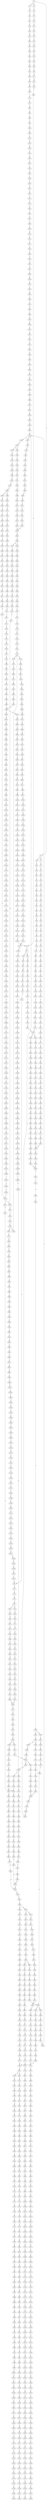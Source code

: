 strict digraph  {
	S0 -> S1 [ label = G ];
	S0 -> S2 [ label = T ];
	S0 -> S3 [ label = C ];
	S1 -> S4 [ label = A ];
	S2 -> S5 [ label = C ];
	S3 -> S6 [ label = C ];
	S3 -> S7 [ label = T ];
	S4 -> S8 [ label = C ];
	S5 -> S9 [ label = C ];
	S6 -> S10 [ label = C ];
	S7 -> S11 [ label = C ];
	S8 -> S12 [ label = T ];
	S9 -> S13 [ label = G ];
	S10 -> S14 [ label = T ];
	S11 -> S15 [ label = T ];
	S12 -> S16 [ label = G ];
	S13 -> S17 [ label = C ];
	S14 -> S18 [ label = T ];
	S15 -> S19 [ label = C ];
	S16 -> S20 [ label = T ];
	S17 -> S21 [ label = C ];
	S18 -> S22 [ label = C ];
	S19 -> S23 [ label = C ];
	S20 -> S24 [ label = A ];
	S21 -> S25 [ label = G ];
	S22 -> S26 [ label = G ];
	S23 -> S27 [ label = G ];
	S24 -> S28 [ label = C ];
	S25 -> S29 [ label = C ];
	S26 -> S30 [ label = C ];
	S27 -> S31 [ label = T ];
	S28 -> S32 [ label = A ];
	S29 -> S33 [ label = A ];
	S30 -> S34 [ label = A ];
	S31 -> S35 [ label = A ];
	S32 -> S36 [ label = C ];
	S33 -> S37 [ label = C ];
	S34 -> S38 [ label = C ];
	S35 -> S39 [ label = C ];
	S36 -> S40 [ label = T ];
	S37 -> S41 [ label = G ];
	S38 -> S42 [ label = G ];
	S39 -> S43 [ label = A ];
	S40 -> S44 [ label = T ];
	S41 -> S45 [ label = C ];
	S42 -> S46 [ label = T ];
	S43 -> S47 [ label = T ];
	S44 -> S48 [ label = G ];
	S45 -> S49 [ label = G ];
	S46 -> S50 [ label = G ];
	S47 -> S51 [ label = G ];
	S48 -> S52 [ label = G ];
	S49 -> S53 [ label = C ];
	S50 -> S54 [ label = G ];
	S51 -> S55 [ label = G ];
	S52 -> S56 [ label = A ];
	S53 -> S57 [ label = A ];
	S54 -> S58 [ label = C ];
	S55 -> S59 [ label = C ];
	S56 -> S60 [ label = G ];
	S57 -> S61 [ label = G ];
	S58 -> S62 [ label = G ];
	S59 -> S63 [ label = G ];
	S60 -> S64 [ label = A ];
	S61 -> S65 [ label = C ];
	S62 -> S66 [ label = T ];
	S63 -> S67 [ label = C ];
	S64 -> S68 [ label = C ];
	S65 -> S69 [ label = C ];
	S66 -> S70 [ label = C ];
	S67 -> S71 [ label = C ];
	S68 -> S72 [ label = C ];
	S69 -> S73 [ label = G ];
	S70 -> S74 [ label = C ];
	S71 -> S75 [ label = C ];
	S72 -> S76 [ label = C ];
	S73 -> S77 [ label = G ];
	S74 -> S78 [ label = C ];
	S75 -> S79 [ label = C ];
	S76 -> S80 [ label = C ];
	S77 -> S81 [ label = C ];
	S77 -> S82 [ label = T ];
	S78 -> S83 [ label = C ];
	S79 -> S84 [ label = C ];
	S80 -> S85 [ label = C ];
	S81 -> S86 [ label = A ];
	S82 -> S87 [ label = G ];
	S83 -> S88 [ label = A ];
	S84 -> S89 [ label = A ];
	S85 -> S90 [ label = C ];
	S86 -> S91 [ label = C ];
	S87 -> S92 [ label = G ];
	S88 -> S93 [ label = C ];
	S89 -> S94 [ label = C ];
	S90 -> S95 [ label = T ];
	S91 -> S96 [ label = T ];
	S92 -> S97 [ label = A ];
	S93 -> S98 [ label = T ];
	S94 -> S99 [ label = T ];
	S95 -> S100 [ label = T ];
	S96 -> S101 [ label = T ];
	S97 -> S102 [ label = A ];
	S98 -> S103 [ label = T ];
	S99 -> S104 [ label = T ];
	S100 -> S105 [ label = C ];
	S101 -> S106 [ label = C ];
	S102 -> S107 [ label = G ];
	S103 -> S108 [ label = G ];
	S104 -> S109 [ label = T ];
	S105 -> S110 [ label = A ];
	S106 -> S111 [ label = A ];
	S107 -> S112 [ label = A ];
	S108 -> S113 [ label = A ];
	S109 -> S114 [ label = A ];
	S110 -> S115 [ label = G ];
	S111 -> S116 [ label = G ];
	S112 -> S117 [ label = A ];
	S113 -> S118 [ label = G ];
	S114 -> S119 [ label = G ];
	S115 -> S120 [ label = A ];
	S116 -> S121 [ label = C ];
	S117 -> S122 [ label = C ];
	S118 -> S123 [ label = C ];
	S119 -> S124 [ label = C ];
	S120 -> S125 [ label = G ];
	S121 -> S126 [ label = C ];
	S122 -> S127 [ label = G ];
	S123 -> S128 [ label = C ];
	S124 -> S129 [ label = C ];
	S125 -> S130 [ label = G ];
	S126 -> S131 [ label = G ];
	S127 -> S132 [ label = G ];
	S128 -> S133 [ label = G ];
	S129 -> S134 [ label = G ];
	S130 -> S135 [ label = T ];
	S131 -> S136 [ label = C ];
	S132 -> S137 [ label = C ];
	S133 -> S138 [ label = C ];
	S134 -> S139 [ label = T ];
	S135 -> S140 [ label = C ];
	S136 -> S141 [ label = C ];
	S137 -> S142 [ label = A ];
	S138 -> S143 [ label = C ];
	S139 -> S144 [ label = C ];
	S140 -> S145 [ label = C ];
	S141 -> S146 [ label = C ];
	S142 -> S147 [ label = C ];
	S143 -> S148 [ label = C ];
	S144 -> S149 [ label = C ];
	S145 -> S150 [ label = C ];
	S146 -> S151 [ label = C ];
	S147 -> S152 [ label = C ];
	S147 -> S153 [ label = T ];
	S148 -> S154 [ label = C ];
	S149 -> S155 [ label = C ];
	S150 -> S156 [ label = T ];
	S151 -> S157 [ label = T ];
	S152 -> S158 [ label = G ];
	S153 -> S159 [ label = G ];
	S154 -> S157 [ label = T ];
	S155 -> S160 [ label = A ];
	S156 -> S161 [ label = T ];
	S157 -> S162 [ label = T ];
	S157 -> S163 [ label = C ];
	S158 -> S164 [ label = G ];
	S159 -> S165 [ label = G ];
	S160 -> S166 [ label = C ];
	S161 -> S167 [ label = C ];
	S162 -> S168 [ label = C ];
	S163 -> S169 [ label = C ];
	S164 -> S170 [ label = G ];
	S165 -> S171 [ label = G ];
	S166 -> S172 [ label = C ];
	S167 -> S173 [ label = T ];
	S168 -> S174 [ label = A ];
	S169 -> S175 [ label = A ];
	S170 -> S176 [ label = A ];
	S171 -> S177 [ label = A ];
	S172 -> S178 [ label = A ];
	S173 -> S179 [ label = C ];
	S174 -> S180 [ label = C ];
	S175 -> S181 [ label = C ];
	S176 -> S182 [ label = A ];
	S177 -> S183 [ label = A ];
	S178 -> S184 [ label = C ];
	S179 -> S185 [ label = G ];
	S180 -> S186 [ label = G ];
	S181 -> S187 [ label = C ];
	S182 -> S188 [ label = T ];
	S183 -> S189 [ label = C ];
	S184 -> S190 [ label = C ];
	S185 -> S191 [ label = T ];
	S186 -> S192 [ label = C ];
	S187 -> S193 [ label = C ];
	S188 -> S194 [ label = T ];
	S189 -> S195 [ label = T ];
	S190 -> S196 [ label = G ];
	S191 -> S197 [ label = A ];
	S192 -> S198 [ label = T ];
	S193 -> S199 [ label = G ];
	S194 -> S200 [ label = G ];
	S195 -> S201 [ label = G ];
	S196 -> S202 [ label = A ];
	S197 -> S203 [ label = C ];
	S198 -> S204 [ label = C ];
	S199 -> S205 [ label = C ];
	S200 -> S206 [ label = A ];
	S201 -> S207 [ label = G ];
	S202 -> S208 [ label = T ];
	S203 -> S209 [ label = G ];
	S204 -> S210 [ label = C ];
	S205 -> S211 [ label = C ];
	S206 -> S212 [ label = A ];
	S207 -> S213 [ label = A ];
	S208 -> S214 [ label = C ];
	S209 -> S215 [ label = G ];
	S210 -> S216 [ label = G ];
	S211 -> S217 [ label = G ];
	S212 -> S218 [ label = C ];
	S213 -> S219 [ label = C ];
	S214 -> S220 [ label = G ];
	S215 -> S221 [ label = C ];
	S216 -> S222 [ label = G ];
	S217 -> S223 [ label = G ];
	S218 -> S224 [ label = C ];
	S219 -> S225 [ label = C ];
	S220 -> S226 [ label = G ];
	S221 -> S227 [ label = T ];
	S222 -> S228 [ label = T ];
	S223 -> S229 [ label = T ];
	S224 -> S230 [ label = C ];
	S225 -> S231 [ label = C ];
	S226 -> S232 [ label = T ];
	S227 -> S233 [ label = A ];
	S228 -> S234 [ label = T ];
	S229 -> S235 [ label = C ];
	S230 -> S236 [ label = G ];
	S231 -> S237 [ label = G ];
	S232 -> S238 [ label = T ];
	S233 -> S239 [ label = C ];
	S234 -> S240 [ label = G ];
	S235 -> S241 [ label = C ];
	S236 -> S242 [ label = T ];
	S237 -> S243 [ label = T ];
	S238 -> S244 [ label = C ];
	S239 -> S245 [ label = T ];
	S240 -> S246 [ label = C ];
	S241 -> S247 [ label = C ];
	S242 -> S248 [ label = C ];
	S243 -> S249 [ label = C ];
	S244 -> S250 [ label = C ];
	S245 -> S251 [ label = G ];
	S246 -> S252 [ label = A ];
	S247 -> S253 [ label = A ];
	S248 -> S254 [ label = T ];
	S249 -> S255 [ label = T ];
	S250 -> S256 [ label = A ];
	S251 -> S257 [ label = G ];
	S252 -> S258 [ label = C ];
	S253 -> S259 [ label = G ];
	S254 -> S260 [ label = C ];
	S255 -> S261 [ label = C ];
	S256 -> S262 [ label = G ];
	S257 -> S263 [ label = T ];
	S258 -> S264 [ label = T ];
	S259 -> S265 [ label = T ];
	S260 -> S266 [ label = G ];
	S261 -> S266 [ label = G ];
	S262 -> S267 [ label = T ];
	S263 -> S268 [ label = G ];
	S264 -> S269 [ label = G ];
	S265 -> S270 [ label = G ];
	S266 -> S271 [ label = G ];
	S267 -> S272 [ label = G ];
	S268 -> S273 [ label = C ];
	S269 -> S274 [ label = G ];
	S270 -> S275 [ label = G ];
	S271 -> S276 [ label = C ];
	S272 -> S277 [ label = G ];
	S273 -> S278 [ label = T ];
	S274 -> S279 [ label = T ];
	S275 -> S280 [ label = T ];
	S276 -> S281 [ label = A ];
	S277 -> S282 [ label = T ];
	S278 -> S283 [ label = A ];
	S279 -> S284 [ label = C ];
	S280 -> S285 [ label = C ];
	S281 -> S286 [ label = C ];
	S282 -> S287 [ label = C ];
	S283 -> S288 [ label = C ];
	S284 -> S289 [ label = G ];
	S285 -> S290 [ label = G ];
	S286 -> S291 [ label = C ];
	S287 -> S290 [ label = G ];
	S288 -> S292 [ label = T ];
	S289 -> S293 [ label = T ];
	S290 -> S294 [ label = T ];
	S291 -> S295 [ label = G ];
	S292 -> S296 [ label = G ];
	S293 -> S297 [ label = C ];
	S294 -> S298 [ label = C ];
	S295 -> S299 [ label = A ];
	S296 -> S300 [ label = T ];
	S297 -> S301 [ label = C ];
	S298 -> S302 [ label = C ];
	S299 -> S303 [ label = G ];
	S299 -> S304 [ label = A ];
	S300 -> S305 [ label = A ];
	S301 -> S306 [ label = G ];
	S302 -> S306 [ label = G ];
	S303 -> S307 [ label = T ];
	S304 -> S308 [ label = T ];
	S305 -> S309 [ label = A ];
	S306 -> S310 [ label = T ];
	S307 -> S311 [ label = C ];
	S308 -> S312 [ label = G ];
	S309 -> S313 [ label = C ];
	S310 -> S314 [ label = C ];
	S311 -> S315 [ label = C ];
	S312 -> S316 [ label = T ];
	S313 -> S317 [ label = A ];
	S314 -> S318 [ label = A ];
	S315 -> S319 [ label = A ];
	S315 -> S320 [ label = T ];
	S316 -> S321 [ label = A ];
	S317 -> S322 [ label = C ];
	S318 -> S323 [ label = C ];
	S319 -> S324 [ label = G ];
	S320 -> S325 [ label = C ];
	S321 -> S326 [ label = G ];
	S322 -> S327 [ label = A ];
	S323 -> S328 [ label = C ];
	S324 -> S329 [ label = T ];
	S324 -> S330 [ label = C ];
	S325 -> S331 [ label = G ];
	S326 -> S332 [ label = T ];
	S327 -> S333 [ label = C ];
	S328 -> S334 [ label = C ];
	S328 -> S335 [ label = G ];
	S329 -> S336 [ label = A ];
	S330 -> S337 [ label = T ];
	S331 -> S338 [ label = A ];
	S332 -> S339 [ label = T ];
	S333 -> S340 [ label = G ];
	S334 -> S341 [ label = T ];
	S335 -> S342 [ label = A ];
	S336 -> S343 [ label = G ];
	S337 -> S344 [ label = T ];
	S338 -> S345 [ label = A ];
	S339 -> S346 [ label = T ];
	S340 -> S347 [ label = C ];
	S341 -> S348 [ label = G ];
	S342 -> S349 [ label = A ];
	S342 -> S350 [ label = G ];
	S343 -> S351 [ label = G ];
	S344 -> S352 [ label = C ];
	S345 -> S353 [ label = C ];
	S346 -> S354 [ label = C ];
	S347 -> S355 [ label = T ];
	S348 -> S356 [ label = T ];
	S349 -> S357 [ label = T ];
	S350 -> S358 [ label = T ];
	S351 -> S359 [ label = G ];
	S352 -> S360 [ label = A ];
	S353 -> S361 [ label = T ];
	S354 -> S362 [ label = A ];
	S355 -> S363 [ label = C ];
	S356 -> S364 [ label = C ];
	S357 -> S365 [ label = C ];
	S358 -> S366 [ label = C ];
	S359 -> S367 [ label = T ];
	S360 -> S368 [ label = C ];
	S361 -> S369 [ label = T ];
	S362 -> S370 [ label = C ];
	S363 -> S371 [ label = C ];
	S364 -> S372 [ label = C ];
	S365 -> S373 [ label = C ];
	S366 -> S315 [ label = C ];
	S367 -> S374 [ label = C ];
	S368 -> S375 [ label = G ];
	S369 -> S376 [ label = C ];
	S370 -> S377 [ label = T ];
	S371 -> S378 [ label = T ];
	S372 -> S379 [ label = T ];
	S373 -> S380 [ label = T ];
	S374 -> S381 [ label = A ];
	S375 -> S382 [ label = C ];
	S376 -> S383 [ label = A ];
	S377 -> S384 [ label = C ];
	S378 -> S385 [ label = A ];
	S379 -> S386 [ label = T ];
	S380 -> S387 [ label = C ];
	S381 -> S388 [ label = C ];
	S382 -> S389 [ label = C ];
	S383 -> S390 [ label = A ];
	S384 -> S391 [ label = C ];
	S385 -> S392 [ label = G ];
	S386 -> S393 [ label = G ];
	S387 -> S394 [ label = G ];
	S388 -> S395 [ label = T ];
	S389 -> S396 [ label = C ];
	S390 -> S397 [ label = C ];
	S391 -> S398 [ label = T ];
	S392 -> S399 [ label = A ];
	S393 -> S400 [ label = A ];
	S393 -> S401 [ label = T ];
	S394 -> S402 [ label = A ];
	S395 -> S403 [ label = C ];
	S396 -> S404 [ label = T ];
	S397 -> S405 [ label = C ];
	S397 -> S406 [ label = T ];
	S398 -> S407 [ label = T ];
	S399 -> S408 [ label = A ];
	S400 -> S409 [ label = A ];
	S401 -> S410 [ label = A ];
	S402 -> S411 [ label = A ];
	S403 -> S412 [ label = G ];
	S404 -> S413 [ label = T ];
	S405 -> S414 [ label = G ];
	S406 -> S415 [ label = G ];
	S407 -> S416 [ label = T ];
	S408 -> S417 [ label = C ];
	S409 -> S418 [ label = C ];
	S410 -> S419 [ label = G ];
	S411 -> S420 [ label = C ];
	S412 -> S421 [ label = C ];
	S413 -> S422 [ label = C ];
	S414 -> S423 [ label = G ];
	S415 -> S424 [ label = G ];
	S415 -> S425 [ label = C ];
	S416 -> S426 [ label = C ];
	S417 -> S427 [ label = T ];
	S418 -> S428 [ label = T ];
	S419 -> S429 [ label = G ];
	S420 -> S361 [ label = T ];
	S421 -> S430 [ label = T ];
	S422 -> S431 [ label = A ];
	S423 -> S432 [ label = C ];
	S424 -> S433 [ label = C ];
	S425 -> S434 [ label = C ];
	S426 -> S435 [ label = A ];
	S427 -> S436 [ label = T ];
	S428 -> S437 [ label = T ];
	S429 -> S438 [ label = A ];
	S430 -> S439 [ label = T ];
	S431 -> S440 [ label = T ];
	S432 -> S441 [ label = C ];
	S433 -> S442 [ label = C ];
	S434 -> S443 [ label = C ];
	S435 -> S444 [ label = T ];
	S436 -> S445 [ label = C ];
	S437 -> S446 [ label = C ];
	S438 -> S447 [ label = G ];
	S439 -> S448 [ label = C ];
	S440 -> S449 [ label = C ];
	S441 -> S450 [ label = C ];
	S442 -> S451 [ label = C ];
	S443 -> S452 [ label = T ];
	S444 -> S453 [ label = C ];
	S445 -> S454 [ label = A ];
	S446 -> S455 [ label = A ];
	S447 -> S456 [ label = A ];
	S448 -> S457 [ label = A ];
	S449 -> S458 [ label = C ];
	S450 -> S459 [ label = A ];
	S451 -> S460 [ label = A ];
	S452 -> S461 [ label = A ];
	S453 -> S462 [ label = C ];
	S454 -> S463 [ label = A ];
	S455 -> S464 [ label = A ];
	S456 -> S465 [ label = G ];
	S457 -> S466 [ label = T ];
	S458 -> S467 [ label = A ];
	S459 -> S468 [ label = G ];
	S460 -> S469 [ label = G ];
	S461 -> S470 [ label = G ];
	S462 -> S471 [ label = A ];
	S463 -> S397 [ label = C ];
	S464 -> S397 [ label = C ];
	S465 -> S472 [ label = G ];
	S466 -> S473 [ label = C ];
	S467 -> S474 [ label = G ];
	S468 -> S475 [ label = T ];
	S469 -> S476 [ label = G ];
	S470 -> S477 [ label = G ];
	S471 -> S478 [ label = G ];
	S472 -> S479 [ label = T ];
	S473 -> S480 [ label = C ];
	S474 -> S481 [ label = A ];
	S475 -> S482 [ label = T ];
	S476 -> S483 [ label = T ];
	S477 -> S484 [ label = T ];
	S478 -> S481 [ label = A ];
	S479 -> S485 [ label = C ];
	S480 -> S486 [ label = A ];
	S481 -> S487 [ label = A ];
	S482 -> S488 [ label = G ];
	S483 -> S489 [ label = G ];
	S484 -> S490 [ label = G ];
	S485 -> S491 [ label = C ];
	S486 -> S474 [ label = G ];
	S487 -> S492 [ label = C ];
	S488 -> S493 [ label = T ];
	S489 -> S494 [ label = C ];
	S489 -> S495 [ label = G ];
	S490 -> S496 [ label = T ];
	S491 -> S497 [ label = C ];
	S492 -> S498 [ label = C ];
	S493 -> S499 [ label = G ];
	S494 -> S500 [ label = G ];
	S495 -> S501 [ label = G ];
	S496 -> S502 [ label = G ];
	S497 -> S503 [ label = A ];
	S497 -> S504 [ label = G ];
	S498 -> S505 [ label = A ];
	S498 -> S506 [ label = G ];
	S499 -> S507 [ label = C ];
	S500 -> S508 [ label = C ];
	S501 -> S509 [ label = C ];
	S502 -> S510 [ label = C ];
	S503 -> S511 [ label = G ];
	S504 -> S512 [ label = G ];
	S505 -> S513 [ label = G ];
	S505 -> S514 [ label = C ];
	S506 -> S515 [ label = G ];
	S507 -> S516 [ label = G ];
	S508 -> S517 [ label = G ];
	S509 -> S518 [ label = T ];
	S510 -> S519 [ label = G ];
	S511 -> S520 [ label = A ];
	S512 -> S521 [ label = A ];
	S513 -> S522 [ label = A ];
	S514 -> S523 [ label = C ];
	S515 -> S524 [ label = A ];
	S516 -> S525 [ label = T ];
	S517 -> S526 [ label = T ];
	S518 -> S527 [ label = T ];
	S519 -> S528 [ label = T ];
	S520 -> S529 [ label = G ];
	S521 -> S530 [ label = G ];
	S522 -> S531 [ label = C ];
	S523 -> S532 [ label = A ];
	S524 -> S533 [ label = C ];
	S525 -> S534 [ label = C ];
	S526 -> S535 [ label = C ];
	S527 -> S536 [ label = C ];
	S528 -> S537 [ label = C ];
	S529 -> S538 [ label = C ];
	S530 -> S539 [ label = G ];
	S531 -> S540 [ label = T ];
	S532 -> S541 [ label = C ];
	S533 -> S542 [ label = G ];
	S534 -> S543 [ label = G ];
	S535 -> S544 [ label = G ];
	S536 -> S545 [ label = G ];
	S537 -> S546 [ label = G ];
	S538 -> S547 [ label = C ];
	S539 -> S548 [ label = C ];
	S540 -> S549 [ label = C ];
	S541 -> S550 [ label = C ];
	S542 -> S551 [ label = C ];
	S543 -> S552 [ label = A ];
	S544 -> S553 [ label = T ];
	S545 -> S554 [ label = A ];
	S546 -> S552 [ label = A ];
	S547 -> S555 [ label = A ];
	S548 -> S556 [ label = G ];
	S549 -> S557 [ label = C ];
	S550 -> S558 [ label = C ];
	S551 -> S559 [ label = C ];
	S552 -> S560 [ label = A ];
	S553 -> S561 [ label = G ];
	S554 -> S562 [ label = A ];
	S555 -> S563 [ label = C ];
	S556 -> S564 [ label = T ];
	S557 -> S565 [ label = C ];
	S558 -> S566 [ label = C ];
	S559 -> S567 [ label = C ];
	S560 -> S568 [ label = C ];
	S561 -> S569 [ label = C ];
	S562 -> S570 [ label = C ];
	S563 -> S571 [ label = G ];
	S564 -> S572 [ label = G ];
	S565 -> S573 [ label = A ];
	S566 -> S574 [ label = T ];
	S567 -> S575 [ label = A ];
	S568 -> S576 [ label = C ];
	S568 -> S577 [ label = A ];
	S569 -> S578 [ label = A ];
	S570 -> S579 [ label = A ];
	S571 -> S580 [ label = G ];
	S572 -> S581 [ label = G ];
	S573 -> S582 [ label = T ];
	S574 -> S583 [ label = T ];
	S575 -> S584 [ label = T ];
	S576 -> S585 [ label = T ];
	S577 -> S586 [ label = C ];
	S578 -> S587 [ label = T ];
	S579 -> S588 [ label = C ];
	S580 -> S589 [ label = T ];
	S581 -> S590 [ label = T ];
	S582 -> S591 [ label = C ];
	S583 -> S592 [ label = C ];
	S584 -> S593 [ label = C ];
	S585 -> S594 [ label = T ];
	S586 -> S595 [ label = C ];
	S587 -> S596 [ label = C ];
	S588 -> S597 [ label = G ];
	S589 -> S598 [ label = T ];
	S590 -> S599 [ label = A ];
	S591 -> S600 [ label = T ];
	S592 -> S601 [ label = C ];
	S592 -> S602 [ label = G ];
	S593 -> S603 [ label = G ];
	S594 -> S604 [ label = C ];
	S595 -> S605 [ label = C ];
	S596 -> S606 [ label = C ];
	S597 -> S607 [ label = C ];
	S598 -> S608 [ label = A ];
	S599 -> S609 [ label = T ];
	S600 -> S610 [ label = G ];
	S601 -> S611 [ label = T ];
	S602 -> S612 [ label = A ];
	S603 -> S613 [ label = T ];
	S604 -> S614 [ label = G ];
	S605 -> S615 [ label = G ];
	S606 -> S616 [ label = G ];
	S607 -> S617 [ label = G ];
	S608 -> S618 [ label = C ];
	S609 -> S619 [ label = G ];
	S610 -> S620 [ label = C ];
	S611 -> S621 [ label = G ];
	S612 -> S622 [ label = T ];
	S613 -> S623 [ label = C ];
	S614 -> S624 [ label = T ];
	S615 -> S625 [ label = T ];
	S616 -> S626 [ label = C ];
	S617 -> S627 [ label = C ];
	S618 -> S628 [ label = T ];
	S619 -> S629 [ label = A ];
	S620 -> S630 [ label = C ];
	S621 -> S631 [ label = T ];
	S622 -> S632 [ label = C ];
	S623 -> S633 [ label = C ];
	S624 -> S634 [ label = A ];
	S625 -> S635 [ label = A ];
	S626 -> S636 [ label = A ];
	S627 -> S637 [ label = A ];
	S628 -> S638 [ label = G ];
	S629 -> S639 [ label = G ];
	S630 -> S640 [ label = A ];
	S631 -> S641 [ label = C ];
	S632 -> S642 [ label = G ];
	S633 -> S643 [ label = T ];
	S634 -> S644 [ label = C ];
	S635 -> S645 [ label = C ];
	S636 -> S646 [ label = C ];
	S637 -> S647 [ label = C ];
	S638 -> S648 [ label = C ];
	S639 -> S649 [ label = C ];
	S640 -> S650 [ label = G ];
	S641 -> S651 [ label = C ];
	S642 -> S652 [ label = T ];
	S643 -> S653 [ label = C ];
	S644 -> S654 [ label = T ];
	S645 -> S655 [ label = G ];
	S646 -> S656 [ label = G ];
	S647 -> S657 [ label = G ];
	S648 -> S658 [ label = A ];
	S649 -> S659 [ label = G ];
	S650 -> S660 [ label = T ];
	S651 -> S661 [ label = T ];
	S652 -> S662 [ label = T ];
	S653 -> S663 [ label = T ];
	S654 -> S664 [ label = T ];
	S655 -> S665 [ label = T ];
	S656 -> S666 [ label = T ];
	S657 -> S667 [ label = T ];
	S658 -> S668 [ label = G ];
	S659 -> S669 [ label = G ];
	S660 -> S670 [ label = C ];
	S661 -> S671 [ label = T ];
	S662 -> S672 [ label = T ];
	S663 -> S673 [ label = T ];
	S664 -> S674 [ label = C ];
	S665 -> S675 [ label = C ];
	S666 -> S676 [ label = C ];
	S667 -> S677 [ label = C ];
	S668 -> S678 [ label = A ];
	S669 -> S679 [ label = T ];
	S670 -> S680 [ label = G ];
	S671 -> S393 [ label = G ];
	S672 -> S681 [ label = G ];
	S673 -> S682 [ label = C ];
	S674 -> S683 [ label = A ];
	S675 -> S684 [ label = C ];
	S676 -> S685 [ label = G ];
	S677 -> S686 [ label = C ];
	S678 -> S687 [ label = C ];
	S679 -> S688 [ label = C ];
	S680 -> S689 [ label = T ];
	S681 -> S690 [ label = T ];
	S682 -> S691 [ label = T ];
	S683 -> S692 [ label = A ];
	S684 -> S693 [ label = A ];
	S685 -> S694 [ label = A ];
	S686 -> S695 [ label = A ];
	S687 -> S696 [ label = G ];
	S688 -> S697 [ label = G ];
	S689 -> S698 [ label = A ];
	S690 -> S699 [ label = A ];
	S691 -> S700 [ label = C ];
	S692 -> S701 [ label = G ];
	S693 -> S702 [ label = G ];
	S694 -> S703 [ label = G ];
	S695 -> S704 [ label = G ];
	S696 -> S705 [ label = G ];
	S697 -> S706 [ label = C ];
	S698 -> S707 [ label = A ];
	S699 -> S708 [ label = G ];
	S700 -> S709 [ label = G ];
	S701 -> S710 [ label = C ];
	S702 -> S711 [ label = C ];
	S703 -> S712 [ label = C ];
	S704 -> S713 [ label = C ];
	S705 -> S714 [ label = A ];
	S706 -> S715 [ label = A ];
	S707 -> S716 [ label = G ];
	S708 -> S717 [ label = G ];
	S709 -> S718 [ label = G ];
	S710 -> S719 [ label = G ];
	S711 -> S720 [ label = G ];
	S712 -> S721 [ label = G ];
	S713 -> S722 [ label = T ];
	S713 -> S720 [ label = G ];
	S714 -> S723 [ label = C ];
	S715 -> S724 [ label = C ];
	S716 -> S725 [ label = A ];
	S717 -> S726 [ label = A ];
	S718 -> S727 [ label = A ];
	S719 -> S728 [ label = A ];
	S720 -> S729 [ label = A ];
	S721 -> S730 [ label = A ];
	S722 -> S731 [ label = T ];
	S723 -> S732 [ label = A ];
	S724 -> S733 [ label = G ];
	S725 -> S734 [ label = C ];
	S726 -> S735 [ label = A ];
	S727 -> S736 [ label = G ];
	S728 -> S737 [ label = G ];
	S729 -> S738 [ label = G ];
	S730 -> S739 [ label = G ];
	S731 -> S352 [ label = C ];
	S732 -> S740 [ label = C ];
	S733 -> S741 [ label = C ];
	S734 -> S742 [ label = G ];
	S735 -> S743 [ label = A ];
	S736 -> S744 [ label = A ];
	S737 -> S745 [ label = T ];
	S738 -> S746 [ label = T ];
	S739 -> S747 [ label = T ];
	S740 -> S748 [ label = A ];
	S741 -> S749 [ label = G ];
	S742 -> S750 [ label = G ];
	S743 -> S751 [ label = G ];
	S744 -> S752 [ label = G ];
	S745 -> S753 [ label = C ];
	S746 -> S754 [ label = C ];
	S747 -> S755 [ label = C ];
	S748 -> S756 [ label = C ];
	S749 -> S757 [ label = C ];
	S750 -> S758 [ label = C ];
	S751 -> S759 [ label = G ];
	S752 -> S760 [ label = G ];
	S753 -> S761 [ label = C ];
	S754 -> S762 [ label = C ];
	S754 -> S763 [ label = T ];
	S755 -> S764 [ label = G ];
	S756 -> S765 [ label = C ];
	S757 -> S766 [ label = G ];
	S758 -> S767 [ label = T ];
	S759 -> S768 [ label = T ];
	S760 -> S769 [ label = T ];
	S761 -> S770 [ label = C ];
	S762 -> S770 [ label = C ];
	S763 -> S771 [ label = C ];
	S764 -> S772 [ label = A ];
	S765 -> S773 [ label = T ];
	S766 -> S774 [ label = G ];
	S767 -> S775 [ label = C ];
	S768 -> S776 [ label = C ];
	S769 -> S777 [ label = C ];
	S770 -> S778 [ label = T ];
	S770 -> S779 [ label = G ];
	S771 -> S780 [ label = G ];
	S772 -> S781 [ label = A ];
	S773 -> S782 [ label = C ];
	S774 -> S783 [ label = C ];
	S775 -> S784 [ label = T ];
	S776 -> S785 [ label = C ];
	S777 -> S491 [ label = C ];
	S778 -> S786 [ label = C ];
	S779 -> S787 [ label = C ];
	S780 -> S788 [ label = T ];
	S781 -> S789 [ label = C ];
	S782 -> S790 [ label = T ];
	S783 -> S791 [ label = T ];
	S784 -> S792 [ label = C ];
	S785 -> S793 [ label = C ];
	S786 -> S794 [ label = C ];
	S787 -> S795 [ label = C ];
	S788 -> S796 [ label = C ];
	S789 -> S797 [ label = C ];
	S790 -> S798 [ label = A ];
	S791 -> S799 [ label = G ];
	S792 -> S800 [ label = G ];
	S793 -> S801 [ label = G ];
	S794 -> S802 [ label = G ];
	S795 -> S803 [ label = T ];
	S796 -> S804 [ label = T ];
	S797 -> S805 [ label = T ];
	S798 -> S806 [ label = G ];
	S799 -> S807 [ label = G ];
	S800 -> S808 [ label = A ];
	S801 -> S809 [ label = A ];
	S802 -> S810 [ label = G ];
	S803 -> S811 [ label = G ];
	S804 -> S812 [ label = G ];
	S805 -> S813 [ label = G ];
	S806 -> S814 [ label = A ];
	S807 -> S815 [ label = A ];
	S808 -> S816 [ label = A ];
	S809 -> S817 [ label = A ];
	S810 -> S818 [ label = T ];
	S811 -> S819 [ label = T ];
	S812 -> S820 [ label = T ];
	S813 -> S821 [ label = T ];
	S814 -> S822 [ label = A ];
	S815 -> S823 [ label = A ];
	S816 -> S824 [ label = G ];
	S817 -> S825 [ label = G ];
	S818 -> S826 [ label = C ];
	S819 -> S827 [ label = C ];
	S820 -> S828 [ label = T ];
	S821 -> S829 [ label = C ];
	S822 -> S830 [ label = C ];
	S823 -> S831 [ label = T ];
	S824 -> S832 [ label = T ];
	S825 -> S833 [ label = T ];
	S826 -> S834 [ label = T ];
	S827 -> S835 [ label = G ];
	S828 -> S836 [ label = C ];
	S829 -> S837 [ label = G ];
	S830 -> S838 [ label = G ];
	S831 -> S839 [ label = G ];
	S832 -> S840 [ label = C ];
	S833 -> S841 [ label = C ];
	S834 -> S842 [ label = G ];
	S835 -> S843 [ label = C ];
	S836 -> S844 [ label = C ];
	S837 -> S845 [ label = C ];
	S838 -> S846 [ label = A ];
	S839 -> S847 [ label = G ];
	S840 -> S848 [ label = G ];
	S841 -> S849 [ label = G ];
	S842 -> S850 [ label = G ];
	S843 -> S851 [ label = G ];
	S844 -> S852 [ label = G ];
	S845 -> S853 [ label = G ];
	S846 -> S854 [ label = G ];
	S847 -> S855 [ label = G ];
	S848 -> S856 [ label = C ];
	S849 -> S857 [ label = A ];
	S850 -> S858 [ label = A ];
	S851 -> S859 [ label = C ];
	S852 -> S860 [ label = T ];
	S853 -> S859 [ label = C ];
	S854 -> S861 [ label = G ];
	S855 -> S862 [ label = G ];
	S856 -> S863 [ label = G ];
	S857 -> S864 [ label = G ];
	S858 -> S865 [ label = G ];
	S859 -> S866 [ label = G ];
	S859 -> S867 [ label = A ];
	S860 -> S868 [ label = G ];
	S861 -> S869 [ label = T ];
	S862 -> S870 [ label = T ];
	S863 -> S871 [ label = G ];
	S864 -> S872 [ label = G ];
	S865 -> S873 [ label = G ];
	S866 -> S874 [ label = A ];
	S867 -> S875 [ label = A ];
	S868 -> S876 [ label = G ];
	S869 -> S877 [ label = G ];
	S870 -> S878 [ label = C ];
	S871 -> S879 [ label = C ];
	S872 -> S880 [ label = T ];
	S873 -> S881 [ label = G ];
	S874 -> S882 [ label = G ];
	S875 -> S883 [ label = C ];
	S876 -> S884 [ label = C ];
	S877 -> S885 [ label = T ];
	S878 -> S886 [ label = C ];
	S879 -> S887 [ label = T ];
	S880 -> S888 [ label = A ];
	S881 -> S889 [ label = T ];
	S882 -> S890 [ label = C ];
	S883 -> S891 [ label = C ];
	S884 -> S892 [ label = C ];
	S885 -> S893 [ label = C ];
	S886 -> S894 [ label = G ];
	S887 -> S895 [ label = A ];
	S888 -> S896 [ label = T ];
	S889 -> S897 [ label = G ];
	S890 -> S898 [ label = A ];
	S891 -> S899 [ label = C ];
	S892 -> S900 [ label = C ];
	S893 -> S901 [ label = C ];
	S894 -> S902 [ label = C ];
	S895 -> S903 [ label = T ];
	S896 -> S904 [ label = A ];
	S897 -> S905 [ label = T ];
	S898 -> S906 [ label = G ];
	S899 -> S907 [ label = G ];
	S900 -> S908 [ label = G ];
	S901 -> S909 [ label = C ];
	S902 -> S910 [ label = C ];
	S903 -> S911 [ label = A ];
	S904 -> S912 [ label = A ];
	S905 -> S913 [ label = T ];
	S906 -> S914 [ label = T ];
	S907 -> S915 [ label = T ];
	S908 -> S916 [ label = T ];
	S909 -> S917 [ label = T ];
	S910 -> S918 [ label = G ];
	S911 -> S919 [ label = G ];
	S912 -> S920 [ label = G ];
	S913 -> S921 [ label = C ];
	S914 -> S922 [ label = G ];
	S915 -> S923 [ label = A ];
	S916 -> S924 [ label = C ];
	S917 -> S925 [ label = G ];
	S918 -> S926 [ label = G ];
	S919 -> S927 [ label = T ];
	S920 -> S928 [ label = T ];
	S921 -> S929 [ label = C ];
	S922 -> S930 [ label = C ];
	S923 -> S931 [ label = C ];
	S924 -> S932 [ label = C ];
	S925 -> S933 [ label = T ];
	S926 -> S934 [ label = A ];
	S927 -> S935 [ label = A ];
	S928 -> S936 [ label = C ];
	S929 -> S937 [ label = A ];
	S930 -> S938 [ label = A ];
	S931 -> S939 [ label = A ];
	S932 -> S940 [ label = A ];
	S933 -> S941 [ label = C ];
	S934 -> S942 [ label = A ];
	S935 -> S943 [ label = G ];
	S936 -> S944 [ label = G ];
	S937 -> S945 [ label = G ];
	S938 -> S946 [ label = A ];
	S939 -> S947 [ label = G ];
	S940 -> S948 [ label = G ];
	S941 -> S949 [ label = C ];
	S942 -> S950 [ label = C ];
	S943 -> S951 [ label = C ];
	S944 -> S952 [ label = T ];
	S945 -> S953 [ label = C ];
	S946 -> S954 [ label = C ];
	S947 -> S955 [ label = C ];
	S948 -> S956 [ label = T ];
	S949 -> S957 [ label = T ];
	S950 -> S958 [ label = T ];
	S951 -> S959 [ label = C ];
	S952 -> S960 [ label = G ];
	S953 -> S961 [ label = A ];
	S954 -> S962 [ label = A ];
	S955 -> S963 [ label = A ];
	S956 -> S964 [ label = A ];
	S957 -> S965 [ label = A ];
	S958 -> S966 [ label = G ];
	S959 -> S967 [ label = G ];
	S960 -> S968 [ label = G ];
	S961 -> S969 [ label = G ];
	S962 -> S970 [ label = G ];
	S963 -> S971 [ label = G ];
	S964 -> S972 [ label = G ];
	S965 -> S973 [ label = C ];
	S966 -> S974 [ label = C ];
	S967 -> S975 [ label = A ];
	S968 -> S976 [ label = T ];
	S969 -> S977 [ label = A ];
	S970 -> S978 [ label = C ];
	S971 -> S979 [ label = G ];
	S972 -> S980 [ label = C ];
	S973 -> S981 [ label = T ];
	S974 -> S982 [ label = A ];
	S975 -> S983 [ label = A ];
	S976 -> S984 [ label = A ];
	S977 -> S985 [ label = T ];
	S978 -> S986 [ label = T ];
	S979 -> S987 [ label = T ];
	S980 -> S988 [ label = T ];
	S981 -> S989 [ label = A ];
	S982 -> S990 [ label = A ];
	S983 -> S991 [ label = A ];
	S984 -> S992 [ label = C ];
	S985 -> S993 [ label = A ];
	S986 -> S994 [ label = A ];
	S987 -> S995 [ label = G ];
	S988 -> S996 [ label = C ];
	S989 -> S997 [ label = C ];
	S990 -> S998 [ label = C ];
	S991 -> S999 [ label = C ];
	S992 -> S1000 [ label = C ];
	S993 -> S1001 [ label = A ];
	S994 -> S1002 [ label = C ];
	S995 -> S1003 [ label = C ];
	S996 -> S1004 [ label = C ];
	S997 -> S1005 [ label = C ];
	S998 -> S1006 [ label = C ];
	S999 -> S1007 [ label = C ];
	S1000 -> S1008 [ label = G ];
	S1001 -> S1009 [ label = A ];
	S1002 -> S1010 [ label = G ];
	S1003 -> S1011 [ label = A ];
	S1004 -> S1012 [ label = A ];
	S1005 -> S1013 [ label = A ];
	S1006 -> S1014 [ label = A ];
	S1007 -> S1015 [ label = C ];
	S1008 -> S1016 [ label = G ];
	S1009 -> S1017 [ label = A ];
	S1010 -> S1018 [ label = A ];
	S1011 -> S1019 [ label = C ];
	S1012 -> S1020 [ label = C ];
	S1013 -> S1021 [ label = G ];
	S1014 -> S1022 [ label = G ];
	S1015 -> S1023 [ label = C ];
	S1016 -> S1024 [ label = T ];
	S1017 -> S1025 [ label = A ];
	S1018 -> S1026 [ label = G ];
	S1019 -> S1027 [ label = G ];
	S1020 -> S1028 [ label = C ];
	S1021 -> S1029 [ label = G ];
	S1022 -> S1030 [ label = A ];
	S1023 -> S1031 [ label = G ];
	S1024 -> S1032 [ label = G ];
	S1025 -> S1033 [ label = C ];
	S1026 -> S1034 [ label = A ];
	S1027 -> S1035 [ label = C ];
	S1028 -> S1036 [ label = G ];
	S1029 -> S1037 [ label = A ];
	S1030 -> S1038 [ label = A ];
	S1031 -> S1039 [ label = A ];
	S1032 -> S1040 [ label = G ];
	S1033 -> S1041 [ label = T ];
	S1034 -> S1042 [ label = A ];
	S1035 -> S1043 [ label = G ];
	S1036 -> S1044 [ label = G ];
	S1037 -> S1045 [ label = G ];
	S1038 -> S1046 [ label = C ];
	S1039 -> S1047 [ label = C ];
	S1040 -> S1048 [ label = T ];
	S1041 -> S1049 [ label = T ];
	S1042 -> S1050 [ label = C ];
	S1043 -> S1051 [ label = G ];
	S1044 -> S1052 [ label = A ];
	S1045 -> S1053 [ label = A ];
	S1046 -> S1054 [ label = A ];
	S1047 -> S1055 [ label = T ];
	S1048 -> S1056 [ label = T ];
	S1049 -> S1057 [ label = T ];
	S1050 -> S1058 [ label = T ];
	S1051 -> S1059 [ label = T ];
	S1052 -> S1060 [ label = C ];
	S1053 -> S1061 [ label = G ];
	S1054 -> S1062 [ label = G ];
	S1055 -> S1063 [ label = A ];
	S1056 -> S1064 [ label = A ];
	S1057 -> S1065 [ label = G ];
	S1058 -> S1066 [ label = G ];
	S1059 -> S1067 [ label = G ];
	S1060 -> S1068 [ label = G ];
	S1061 -> S1069 [ label = T ];
	S1062 -> S1070 [ label = C ];
	S1063 -> S1071 [ label = G ];
	S1064 -> S1072 [ label = G ];
	S1065 -> S1073 [ label = C ];
	S1066 -> S1074 [ label = G ];
	S1067 -> S1075 [ label = C ];
	S1068 -> S1076 [ label = T ];
	S1069 -> S1077 [ label = C ];
	S1070 -> S1078 [ label = C ];
	S1071 -> S1079 [ label = A ];
	S1072 -> S1080 [ label = A ];
	S1073 -> S1081 [ label = C ];
	S1074 -> S1082 [ label = C ];
	S1075 -> S1083 [ label = C ];
	S1076 -> S1084 [ label = C ];
	S1077 -> S1085 [ label = A ];
	S1078 -> S1086 [ label = G ];
	S1079 -> S1087 [ label = A ];
	S1080 -> S1088 [ label = A ];
	S1081 -> S1089 [ label = G ];
	S1082 -> S1090 [ label = G ];
	S1083 -> S1091 [ label = G ];
	S1084 -> S1092 [ label = G ];
	S1085 -> S1093 [ label = G ];
	S1086 -> S1094 [ label = T ];
	S1087 -> S1095 [ label = T ];
	S1088 -> S1096 [ label = G ];
	S1089 -> S1097 [ label = T ];
	S1090 -> S1098 [ label = C ];
	S1091 -> S1099 [ label = C ];
	S1092 -> S1100 [ label = T ];
	S1093 -> S1101 [ label = G ];
	S1094 -> S1102 [ label = C ];
	S1095 -> S1103 [ label = C ];
	S1096 -> S1104 [ label = G ];
	S1097 -> S1105 [ label = A ];
	S1098 -> S1106 [ label = A ];
	S1099 -> S1107 [ label = A ];
	S1100 -> S1108 [ label = G ];
	S1101 -> S1109 [ label = A ];
	S1102 -> S1110 [ label = C ];
	S1103 -> S1111 [ label = G ];
	S1104 -> S1112 [ label = G ];
	S1105 -> S1113 [ label = G ];
	S1106 -> S1114 [ label = G ];
	S1107 -> S1115 [ label = A ];
	S1108 -> S1116 [ label = A ];
	S1109 -> S1117 [ label = C ];
	S1110 -> S1118 [ label = T ];
	S1111 -> S1119 [ label = G ];
	S1112 -> S1120 [ label = G ];
	S1113 -> S1121 [ label = C ];
	S1114 -> S1122 [ label = C ];
	S1115 -> S1123 [ label = C ];
	S1116 -> S1124 [ label = C ];
	S1117 -> S1125 [ label = C ];
	S1118 -> S1126 [ label = C ];
	S1119 -> S1127 [ label = G ];
	S1120 -> S1128 [ label = G ];
	S1121 -> S1129 [ label = C ];
	S1122 -> S1130 [ label = G ];
	S1123 -> S1131 [ label = C ];
	S1124 -> S1132 [ label = C ];
	S1125 -> S1133 [ label = A ];
	S1126 -> S1134 [ label = T ];
	S1127 -> S1135 [ label = T ];
	S1128 -> S1136 [ label = T ];
	S1129 -> S1137 [ label = G ];
	S1130 -> S1138 [ label = G ];
	S1131 -> S1139 [ label = A ];
	S1132 -> S1140 [ label = G ];
	S1133 -> S1141 [ label = G ];
	S1134 -> S1142 [ label = G ];
	S1135 -> S1143 [ label = A ];
	S1136 -> S1144 [ label = C ];
	S1137 -> S1145 [ label = G ];
	S1138 -> S1146 [ label = G ];
	S1139 -> S1147 [ label = G ];
	S1140 -> S1148 [ label = G ];
	S1141 -> S1149 [ label = T ];
	S1142 -> S1150 [ label = T ];
	S1143 -> S1151 [ label = T ];
	S1144 -> S1152 [ label = C ];
	S1145 -> S1153 [ label = T ];
	S1146 -> S1154 [ label = T ];
	S1147 -> S1155 [ label = T ];
	S1148 -> S1156 [ label = T ];
	S1149 -> S1157 [ label = C ];
	S1150 -> S1158 [ label = C ];
	S1151 -> S1159 [ label = C ];
	S1152 -> S1160 [ label = G ];
	S1153 -> S1161 [ label = G ];
	S1154 -> S1162 [ label = G ];
	S1155 -> S1163 [ label = C ];
	S1156 -> S1164 [ label = C ];
	S1157 -> S1165 [ label = T ];
	S1158 -> S1166 [ label = G ];
	S1159 -> S1167 [ label = C ];
	S1160 -> S1168 [ label = T ];
	S1161 -> S1169 [ label = A ];
	S1162 -> S1170 [ label = C ];
	S1163 -> S1171 [ label = G ];
	S1164 -> S1172 [ label = G ];
	S1165 -> S1173 [ label = C ];
	S1166 -> S1174 [ label = T ];
	S1167 -> S1175 [ label = C ];
	S1168 -> S1176 [ label = C ];
	S1169 -> S1177 [ label = C ];
	S1170 -> S1178 [ label = C ];
	S1171 -> S1179 [ label = C ];
	S1172 -> S1180 [ label = C ];
	S1173 -> S1181 [ label = T ];
	S1174 -> S1182 [ label = G ];
	S1175 -> S1183 [ label = G ];
	S1176 -> S1184 [ label = G ];
	S1177 -> S1185 [ label = G ];
	S1178 -> S1186 [ label = G ];
	S1179 -> S1187 [ label = G ];
	S1180 -> S1188 [ label = G ];
	S1181 -> S1189 [ label = G ];
	S1182 -> S1190 [ label = G ];
	S1183 -> S1191 [ label = A ];
	S1184 -> S1192 [ label = G ];
	S1185 -> S1193 [ label = T ];
	S1186 -> S1194 [ label = C ];
	S1187 -> S1195 [ label = C ];
	S1188 -> S1196 [ label = T ];
	S1189 -> S1197 [ label = T ];
	S1190 -> S1198 [ label = T ];
	S1191 -> S1199 [ label = A ];
	S1192 -> S1200 [ label = A ];
	S1193 -> S1201 [ label = G ];
	S1194 -> S1202 [ label = C ];
	S1195 -> S1203 [ label = A ];
	S1196 -> S1204 [ label = A ];
	S1197 -> S1205 [ label = A ];
	S1198 -> S1206 [ label = A ];
	S1199 -> S1207 [ label = A ];
	S1200 -> S1208 [ label = A ];
	S1201 -> S1209 [ label = G ];
	S1202 -> S1210 [ label = G ];
	S1203 -> S1211 [ label = G ];
	S1204 -> S1212 [ label = G ];
	S1207 -> S1213 [ label = G ];
	S1208 -> S1214 [ label = C ];
	S1209 -> S1215 [ label = G ];
	S1210 -> S1216 [ label = G ];
	S1211 -> S1217 [ label = C ];
	S1212 -> S1218 [ label = C ];
	S1213 -> S1219 [ label = T ];
	S1214 -> S1220 [ label = T ];
	S1215 -> S1221 [ label = T ];
	S1216 -> S1222 [ label = T ];
	S1217 -> S1223 [ label = C ];
	S1218 -> S1224 [ label = C ];
	S1219 -> S1225 [ label = G ];
	S1220 -> S1226 [ label = A ];
	S1221 -> S1227 [ label = A ];
	S1222 -> S1228 [ label = G ];
	S1223 -> S73 [ label = G ];
	S1224 -> S1229 [ label = G ];
	S1225 -> S1230 [ label = T ];
	S1226 -> S1231 [ label = C ];
	S1227 -> S1232 [ label = C ];
	S1228 -> S1233 [ label = G ];
	S1229 -> S1234 [ label = C ];
	S1230 -> S1235 [ label = C ];
	S1231 -> S1236 [ label = A ];
	S1232 -> S1237 [ label = T ];
	S1233 -> S1238 [ label = T ];
	S1234 -> S1239 [ label = T ];
	S1235 -> S1240 [ label = G ];
	S1236 -> S1241 [ label = A ];
	S1237 -> S1242 [ label = A ];
	S1238 -> S1243 [ label = G ];
	S1239 -> S1244 [ label = G ];
	S1240 -> S1245 [ label = T ];
	S1241 -> S1246 [ label = C ];
	S1242 -> S1247 [ label = T ];
	S1243 -> S1248 [ label = G ];
	S1244 -> S1249 [ label = G ];
	S1245 -> S1250 [ label = C ];
	S1246 -> S1251 [ label = G ];
	S1247 -> S1252 [ label = T ];
	S1248 -> S1253 [ label = A ];
	S1249 -> S1254 [ label = A ];
	S1250 -> S1255 [ label = G ];
	S1251 -> S1256 [ label = A ];
	S1252 -> S1257 [ label = G ];
	S1253 -> S1258 [ label = A ];
	S1254 -> S1259 [ label = A ];
	S1255 -> S1260 [ label = G ];
	S1256 -> S1261 [ label = A ];
	S1257 -> S1262 [ label = G ];
	S1258 -> S1263 [ label = C ];
	S1259 -> S1264 [ label = G ];
	S1260 -> S1265 [ label = A ];
	S1261 -> S1266 [ label = A ];
	S1262 -> S1267 [ label = A ];
	S1263 -> S1268 [ label = C ];
	S1264 -> S1269 [ label = A ];
	S1265 -> S1270 [ label = A ];
	S1266 -> S1271 [ label = A ];
	S1267 -> S1272 [ label = A ];
	S1268 -> S1273 [ label = T ];
	S1269 -> S1274 [ label = A ];
	S1270 -> S1275 [ label = C ];
	S1271 -> S1276 [ label = C ];
	S1272 -> S1277 [ label = C ];
	S1273 -> S1278 [ label = C ];
	S1274 -> S1279 [ label = C ];
	S1275 -> S1280 [ label = A ];
	S1276 -> S1281 [ label = A ];
	S1277 -> S1282 [ label = G ];
	S1278 -> S1283 [ label = G ];
	S1279 -> S127 [ label = G ];
	S1280 -> S1284 [ label = G ];
	S1281 -> S1285 [ label = G ];
	S1282 -> S1286 [ label = G ];
	S1283 -> S1287 [ label = G ];
	S1284 -> S1288 [ label = G ];
	S1285 -> S1289 [ label = A ];
	S1286 -> S1290 [ label = T ];
	S1287 -> S1291 [ label = C ];
	S1288 -> S1292 [ label = A ];
	S1289 -> S1293 [ label = A ];
	S1290 -> S1294 [ label = A ];
	S1291 -> S1295 [ label = A ];
	S1292 -> S1296 [ label = A ];
	S1293 -> S1297 [ label = G ];
	S1294 -> S1298 [ label = C ];
	S1295 -> S1299 [ label = C ];
	S1296 -> S1300 [ label = T ];
	S1297 -> S1301 [ label = G ];
	S1298 -> S1302 [ label = G ];
	S1299 -> S1303 [ label = G ];
	S1300 -> S1304 [ label = A ];
	S1301 -> S1305 [ label = G ];
	S1302 -> S1306 [ label = A ];
	S1303 -> S1307 [ label = C ];
	S1304 -> S1308 [ label = G ];
	S1305 -> S1309 [ label = G ];
	S1306 -> S1310 [ label = A ];
	S1307 -> S1311 [ label = G ];
	S1308 -> S1312 [ label = T ];
	S1309 -> S1313 [ label = T ];
	S1310 -> S1314 [ label = G ];
	S1311 -> S1315 [ label = C ];
	S1312 -> S1316 [ label = C ];
	S1313 -> S1317 [ label = C ];
	S1314 -> S1318 [ label = A ];
	S1315 -> S1319 [ label = G ];
	S1316 -> S1320 [ label = T ];
	S1317 -> S1321 [ label = T ];
	S1318 -> S1322 [ label = A ];
	S1319 -> S1323 [ label = C ];
	S1320 -> S1324 [ label = C ];
	S1321 -> S1325 [ label = C ];
	S1322 -> S1326 [ label = G ];
	S1323 -> S1327 [ label = G ];
	S1324 -> S1328 [ label = T ];
	S1325 -> S1329 [ label = T ];
	S1326 -> S1330 [ label = T ];
	S1327 -> S1331 [ label = T ];
	S1328 -> S1332 [ label = C ];
	S1329 -> S1333 [ label = C ];
	S1330 -> S1334 [ label = G ];
	S1331 -> S1335 [ label = C ];
	S1332 -> S1336 [ label = T ];
	S1333 -> S1337 [ label = G ];
	S1334 -> S1338 [ label = T ];
	S1335 -> S1339 [ label = G ];
	S1336 -> S1340 [ label = G ];
	S1337 -> S1341 [ label = T ];
	S1338 -> S1342 [ label = C ];
	S1339 -> S1343 [ label = A ];
	S1340 -> S1344 [ label = A ];
	S1341 -> S1345 [ label = G ];
	S1342 -> S1346 [ label = C ];
	S1343 -> S1347 [ label = C ];
	S1344 -> S1348 [ label = G ];
	S1345 -> S1349 [ label = G ];
	S1346 -> S1350 [ label = T ];
	S1347 -> S1351 [ label = G ];
	S1348 -> S1352 [ label = T ];
	S1349 -> S1353 [ label = T ];
	S1350 -> S1354 [ label = G ];
	S1351 -> S1355 [ label = C ];
	S1352 -> S1356 [ label = A ];
	S1353 -> S1357 [ label = A ];
	S1354 -> S1358 [ label = G ];
	S1355 -> S1359 [ label = G ];
	S1358 -> S1360 [ label = C ];
	S1359 -> S1361 [ label = C ];
	S1360 -> S1362 [ label = C ];
	S1361 -> S1363 [ label = C ];
	S1362 -> S1364 [ label = T ];
	S1363 -> S1365 [ label = T ];
	S1364 -> S1366 [ label = G ];
	S1365 -> S1367 [ label = C ];
	S1366 -> S1368 [ label = G ];
	S1367 -> S1369 [ label = G ];
	S1368 -> S1370 [ label = G ];
	S1369 -> S1371 [ label = G ];
	S1370 -> S1372 [ label = T ];
	S1371 -> S1373 [ label = G ];
	S1372 -> S1374 [ label = C ];
	S1373 -> S1375 [ label = C ];
	S1374 -> S1376 [ label = C ];
	S1375 -> S1377 [ label = T ];
	S1376 -> S1378 [ label = C ];
	S1377 -> S1379 [ label = C ];
	S1378 -> S1380 [ label = G ];
	S1379 -> S1381 [ label = A ];
	S1380 -> S1382 [ label = A ];
	S1381 -> S1383 [ label = C ];
	S1382 -> S1384 [ label = G ];
	S1383 -> S1385 [ label = G ];
	S1384 -> S1386 [ label = T ];
	S1385 -> S1387 [ label = T ];
	S1386 -> S1388 [ label = C ];
	S1387 -> S1389 [ label = C ];
	S1388 -> S1390 [ label = C ];
	S1389 -> S1391 [ label = C ];
	S1390 -> S1392 [ label = A ];
	S1391 -> S1393 [ label = A ];
	S1392 -> S324 [ label = G ];
	S1393 -> S1394 [ label = G ];
	S1394 -> S713 [ label = C ];
}
